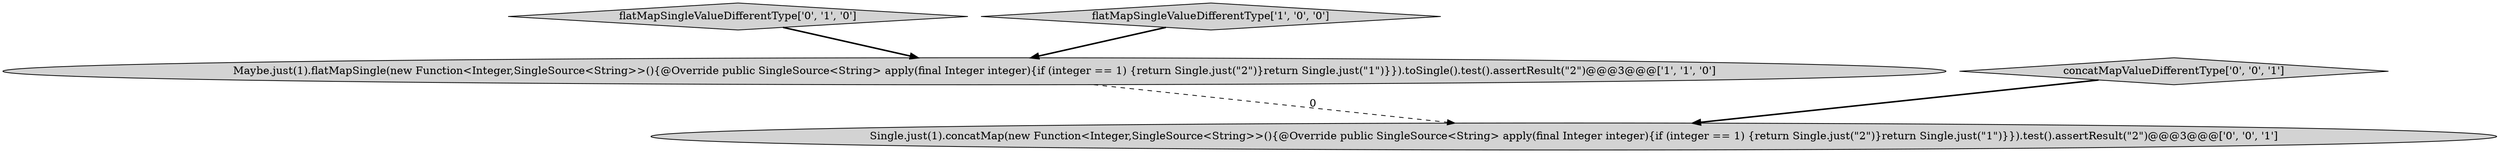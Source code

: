 digraph {
2 [style = filled, label = "flatMapSingleValueDifferentType['0', '1', '0']", fillcolor = lightgray, shape = diamond image = "AAA0AAABBB2BBB"];
3 [style = filled, label = "concatMapValueDifferentType['0', '0', '1']", fillcolor = lightgray, shape = diamond image = "AAA0AAABBB3BBB"];
1 [style = filled, label = "flatMapSingleValueDifferentType['1', '0', '0']", fillcolor = lightgray, shape = diamond image = "AAA0AAABBB1BBB"];
0 [style = filled, label = "Maybe.just(1).flatMapSingle(new Function<Integer,SingleSource<String>>(){@Override public SingleSource<String> apply(final Integer integer){if (integer == 1) {return Single.just(\"2\")}return Single.just(\"1\")}}).toSingle().test().assertResult(\"2\")@@@3@@@['1', '1', '0']", fillcolor = lightgray, shape = ellipse image = "AAA0AAABBB1BBB"];
4 [style = filled, label = "Single.just(1).concatMap(new Function<Integer,SingleSource<String>>(){@Override public SingleSource<String> apply(final Integer integer){if (integer == 1) {return Single.just(\"2\")}return Single.just(\"1\")}}).test().assertResult(\"2\")@@@3@@@['0', '0', '1']", fillcolor = lightgray, shape = ellipse image = "AAA0AAABBB3BBB"];
2->0 [style = bold, label=""];
0->4 [style = dashed, label="0"];
1->0 [style = bold, label=""];
3->4 [style = bold, label=""];
}
